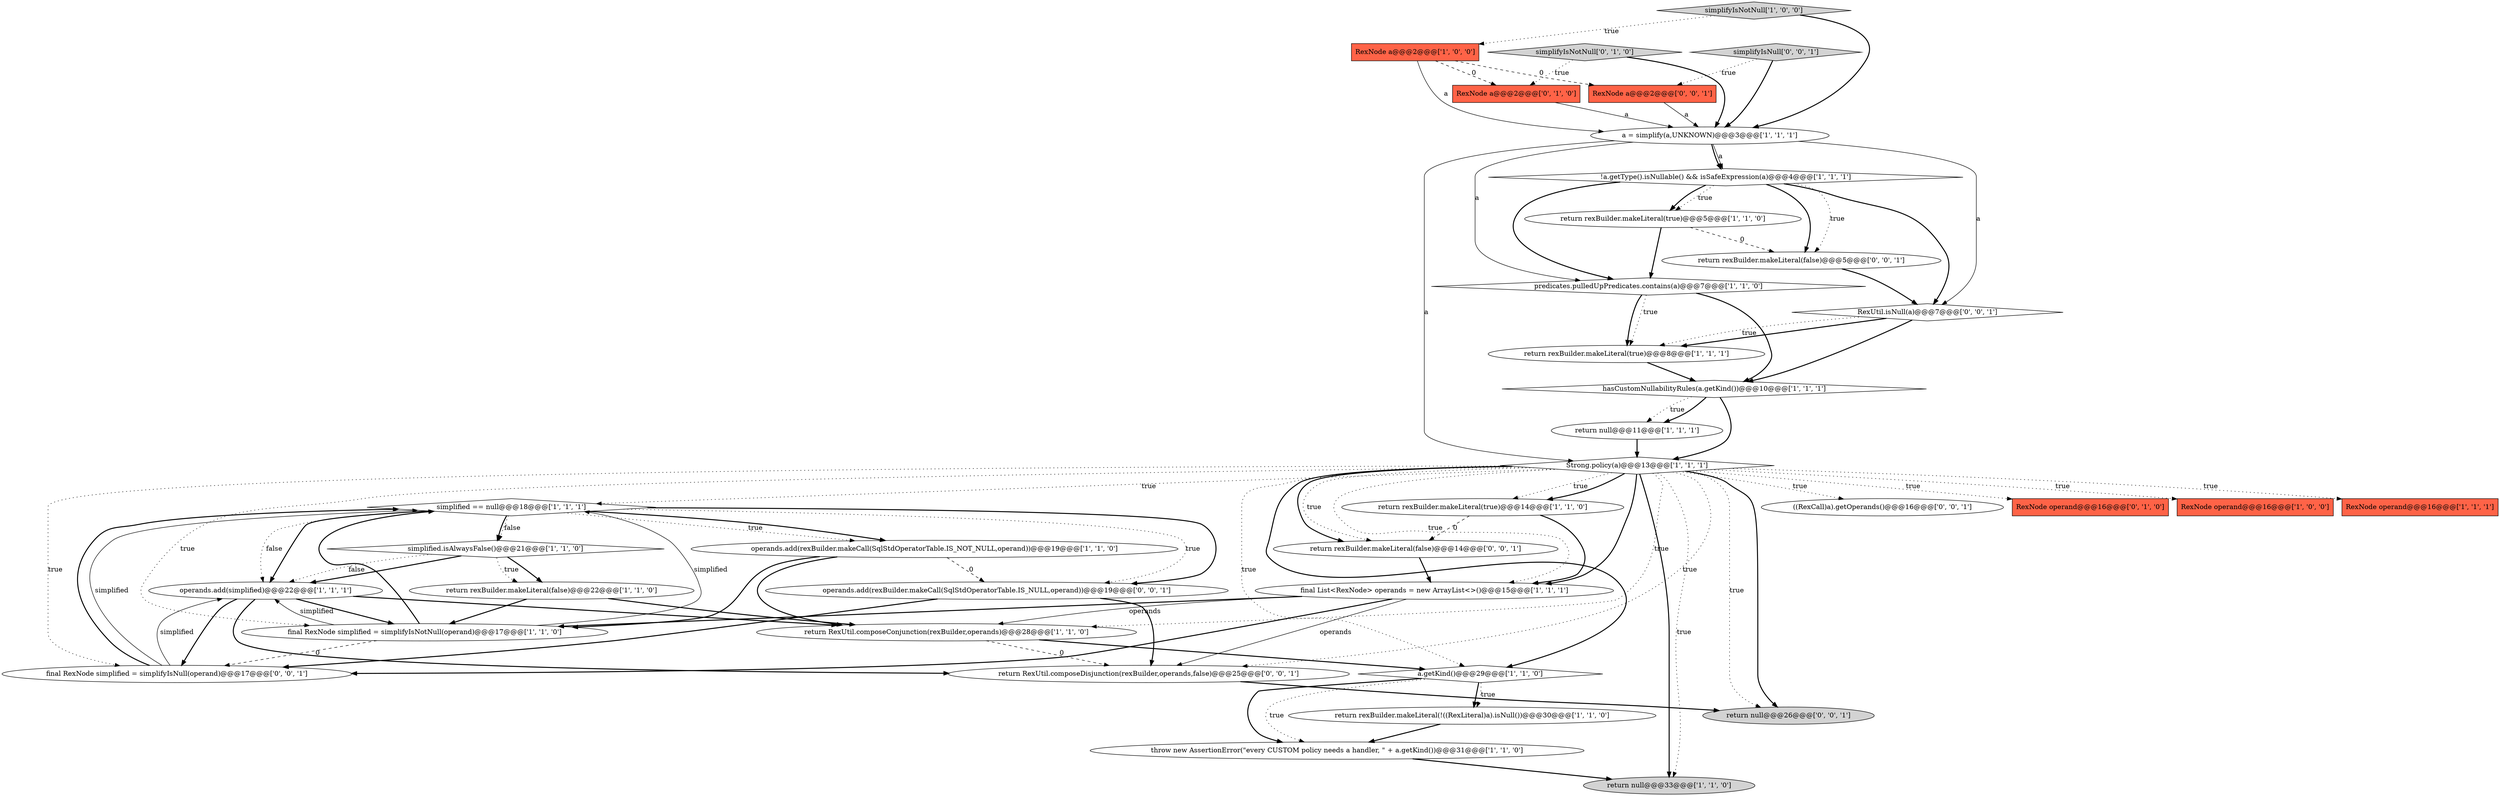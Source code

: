 digraph {
2 [style = filled, label = "simplified == null@@@18@@@['1', '1', '1']", fillcolor = white, shape = diamond image = "AAA0AAABBB1BBB"];
7 [style = filled, label = "return null@@@33@@@['1', '1', '0']", fillcolor = lightgray, shape = ellipse image = "AAA0AAABBB1BBB"];
9 [style = filled, label = "RexNode a@@@2@@@['1', '0', '0']", fillcolor = tomato, shape = box image = "AAA1AAABBB1BBB"];
3 [style = filled, label = "operands.add(simplified)@@@22@@@['1', '1', '1']", fillcolor = white, shape = ellipse image = "AAA0AAABBB1BBB"];
11 [style = filled, label = "final RexNode simplified = simplifyIsNotNull(operand)@@@17@@@['1', '1', '0']", fillcolor = white, shape = ellipse image = "AAA0AAABBB1BBB"];
26 [style = filled, label = "simplifyIsNotNull['0', '1', '0']", fillcolor = lightgray, shape = diamond image = "AAA0AAABBB2BBB"];
6 [style = filled, label = "return rexBuilder.makeLiteral(true)@@@5@@@['1', '1', '0']", fillcolor = white, shape = ellipse image = "AAA0AAABBB1BBB"];
17 [style = filled, label = "return rexBuilder.makeLiteral(true)@@@14@@@['1', '1', '0']", fillcolor = white, shape = ellipse image = "AAA0AAABBB1BBB"];
28 [style = filled, label = "((RexCall)a).getOperands()@@@16@@@['0', '0', '1']", fillcolor = white, shape = ellipse image = "AAA0AAABBB3BBB"];
27 [style = filled, label = "RexNode operand@@@16@@@['0', '1', '0']", fillcolor = tomato, shape = box image = "AAA0AAABBB2BBB"];
8 [style = filled, label = "a = simplify(a,UNKNOWN)@@@3@@@['1', '1', '1']", fillcolor = white, shape = ellipse image = "AAA0AAABBB1BBB"];
1 [style = filled, label = "return RexUtil.composeConjunction(rexBuilder,operands)@@@28@@@['1', '1', '0']", fillcolor = white, shape = ellipse image = "AAA0AAABBB1BBB"];
33 [style = filled, label = "return rexBuilder.makeLiteral(false)@@@14@@@['0', '0', '1']", fillcolor = white, shape = ellipse image = "AAA0AAABBB3BBB"];
16 [style = filled, label = "simplifyIsNotNull['1', '0', '0']", fillcolor = lightgray, shape = diamond image = "AAA0AAABBB1BBB"];
29 [style = filled, label = "RexUtil.isNull(a)@@@7@@@['0', '0', '1']", fillcolor = white, shape = diamond image = "AAA0AAABBB3BBB"];
35 [style = filled, label = "return rexBuilder.makeLiteral(false)@@@5@@@['0', '0', '1']", fillcolor = white, shape = ellipse image = "AAA0AAABBB3BBB"];
30 [style = filled, label = "RexNode a@@@2@@@['0', '0', '1']", fillcolor = tomato, shape = box image = "AAA0AAABBB3BBB"];
15 [style = filled, label = "operands.add(rexBuilder.makeCall(SqlStdOperatorTable.IS_NOT_NULL,operand))@@@19@@@['1', '1', '0']", fillcolor = white, shape = ellipse image = "AAA0AAABBB1BBB"];
31 [style = filled, label = "simplifyIsNull['0', '0', '1']", fillcolor = lightgray, shape = diamond image = "AAA0AAABBB3BBB"];
13 [style = filled, label = "throw new AssertionError(\"every CUSTOM policy needs a handler, \" + a.getKind())@@@31@@@['1', '1', '0']", fillcolor = white, shape = ellipse image = "AAA0AAABBB1BBB"];
32 [style = filled, label = "return null@@@26@@@['0', '0', '1']", fillcolor = lightgray, shape = ellipse image = "AAA0AAABBB3BBB"];
10 [style = filled, label = "a.getKind()@@@29@@@['1', '1', '0']", fillcolor = white, shape = diamond image = "AAA0AAABBB1BBB"];
24 [style = filled, label = "simplified.isAlwaysFalse()@@@21@@@['1', '1', '0']", fillcolor = white, shape = diamond image = "AAA0AAABBB1BBB"];
12 [style = filled, label = "Strong.policy(a)@@@13@@@['1', '1', '1']", fillcolor = white, shape = diamond image = "AAA0AAABBB1BBB"];
20 [style = filled, label = "predicates.pulledUpPredicates.contains(a)@@@7@@@['1', '1', '0']", fillcolor = white, shape = diamond image = "AAA0AAABBB1BBB"];
4 [style = filled, label = "RexNode operand@@@16@@@['1', '0', '0']", fillcolor = tomato, shape = box image = "AAA0AAABBB1BBB"];
21 [style = filled, label = "RexNode operand@@@16@@@['1', '1', '1']", fillcolor = tomato, shape = box image = "AAA0AAABBB1BBB"];
22 [style = filled, label = "hasCustomNullabilityRules(a.getKind())@@@10@@@['1', '1', '1']", fillcolor = white, shape = diamond image = "AAA0AAABBB1BBB"];
34 [style = filled, label = "return RexUtil.composeDisjunction(rexBuilder,operands,false)@@@25@@@['0', '0', '1']", fillcolor = white, shape = ellipse image = "AAA0AAABBB3BBB"];
36 [style = filled, label = "operands.add(rexBuilder.makeCall(SqlStdOperatorTable.IS_NULL,operand))@@@19@@@['0', '0', '1']", fillcolor = white, shape = ellipse image = "AAA0AAABBB3BBB"];
19 [style = filled, label = "final List<RexNode> operands = new ArrayList<>()@@@15@@@['1', '1', '1']", fillcolor = white, shape = ellipse image = "AAA0AAABBB1BBB"];
0 [style = filled, label = "return rexBuilder.makeLiteral(false)@@@22@@@['1', '1', '0']", fillcolor = white, shape = ellipse image = "AAA0AAABBB1BBB"];
14 [style = filled, label = "return rexBuilder.makeLiteral(!((RexLiteral)a).isNull())@@@30@@@['1', '1', '0']", fillcolor = white, shape = ellipse image = "AAA0AAABBB1BBB"];
37 [style = filled, label = "final RexNode simplified = simplifyIsNull(operand)@@@17@@@['0', '0', '1']", fillcolor = white, shape = ellipse image = "AAA0AAABBB3BBB"];
5 [style = filled, label = "!a.getType().isNullable() && isSafeExpression(a)@@@4@@@['1', '1', '1']", fillcolor = white, shape = diamond image = "AAA0AAABBB1BBB"];
25 [style = filled, label = "RexNode a@@@2@@@['0', '1', '0']", fillcolor = tomato, shape = box image = "AAA1AAABBB2BBB"];
23 [style = filled, label = "return null@@@11@@@['1', '1', '1']", fillcolor = white, shape = ellipse image = "AAA0AAABBB1BBB"];
18 [style = filled, label = "return rexBuilder.makeLiteral(true)@@@8@@@['1', '1', '1']", fillcolor = white, shape = ellipse image = "AAA0AAABBB1BBB"];
16->9 [style = dotted, label="true"];
5->20 [style = bold, label=""];
2->15 [style = dotted, label="true"];
19->11 [style = bold, label=""];
24->3 [style = dotted, label="false"];
12->21 [style = dotted, label="true"];
12->7 [style = bold, label=""];
6->35 [style = dashed, label="0"];
29->18 [style = bold, label=""];
3->34 [style = bold, label=""];
30->8 [style = solid, label="a"];
12->10 [style = bold, label=""];
18->22 [style = bold, label=""];
15->11 [style = bold, label=""];
2->15 [style = bold, label=""];
2->36 [style = bold, label=""];
20->18 [style = dotted, label="true"];
34->32 [style = bold, label=""];
23->12 [style = bold, label=""];
2->24 [style = bold, label=""];
12->33 [style = dotted, label="true"];
9->30 [style = dashed, label="0"];
11->2 [style = solid, label="simplified"];
12->34 [style = dotted, label="true"];
5->29 [style = bold, label=""];
12->17 [style = dotted, label="true"];
29->18 [style = dotted, label="true"];
22->23 [style = dotted, label="true"];
10->14 [style = bold, label=""];
24->0 [style = bold, label=""];
1->34 [style = dashed, label="0"];
12->2 [style = dotted, label="true"];
37->2 [style = solid, label="simplified"];
3->11 [style = bold, label=""];
5->6 [style = dotted, label="true"];
37->3 [style = solid, label="simplified"];
15->36 [style = dashed, label="0"];
22->23 [style = bold, label=""];
19->1 [style = solid, label="operands"];
19->37 [style = bold, label=""];
12->11 [style = dotted, label="true"];
20->18 [style = bold, label=""];
31->30 [style = dotted, label="true"];
12->27 [style = dotted, label="true"];
5->6 [style = bold, label=""];
12->10 [style = dotted, label="true"];
12->32 [style = dotted, label="true"];
12->19 [style = dotted, label="true"];
24->0 [style = dotted, label="true"];
12->33 [style = bold, label=""];
12->4 [style = dotted, label="true"];
36->37 [style = bold, label=""];
12->7 [style = dotted, label="true"];
24->3 [style = bold, label=""];
12->37 [style = dotted, label="true"];
35->29 [style = bold, label=""];
3->37 [style = bold, label=""];
3->1 [style = bold, label=""];
16->8 [style = bold, label=""];
2->3 [style = bold, label=""];
2->3 [style = dotted, label="false"];
12->17 [style = bold, label=""];
12->32 [style = bold, label=""];
0->11 [style = bold, label=""];
19->34 [style = solid, label="operands"];
26->8 [style = bold, label=""];
17->33 [style = dashed, label="0"];
2->24 [style = dotted, label="false"];
6->20 [style = bold, label=""];
5->35 [style = dotted, label="true"];
10->13 [style = bold, label=""];
10->13 [style = dotted, label="true"];
0->1 [style = bold, label=""];
9->25 [style = dashed, label="0"];
37->2 [style = bold, label=""];
2->36 [style = dotted, label="true"];
14->13 [style = bold, label=""];
33->19 [style = bold, label=""];
31->8 [style = bold, label=""];
5->35 [style = bold, label=""];
36->34 [style = bold, label=""];
15->1 [style = bold, label=""];
9->8 [style = solid, label="a"];
26->25 [style = dotted, label="true"];
8->20 [style = solid, label="a"];
8->5 [style = solid, label="a"];
12->1 [style = dotted, label="true"];
17->19 [style = bold, label=""];
11->2 [style = bold, label=""];
20->22 [style = bold, label=""];
12->28 [style = dotted, label="true"];
25->8 [style = solid, label="a"];
8->12 [style = solid, label="a"];
10->14 [style = dotted, label="true"];
8->5 [style = bold, label=""];
13->7 [style = bold, label=""];
22->12 [style = bold, label=""];
11->3 [style = solid, label="simplified"];
11->37 [style = dashed, label="0"];
8->29 [style = solid, label="a"];
29->22 [style = bold, label=""];
12->19 [style = bold, label=""];
1->10 [style = bold, label=""];
}

